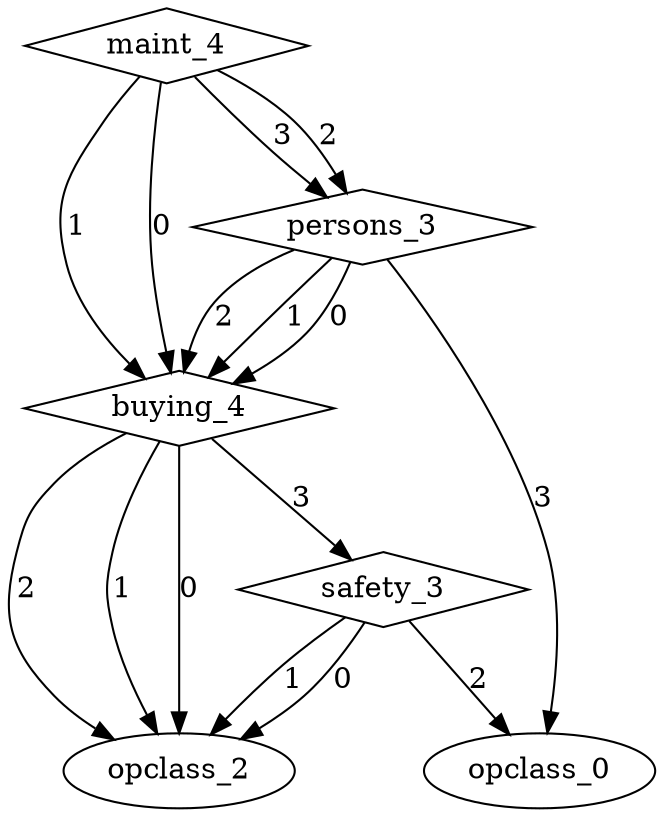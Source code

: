 digraph {
node [label=opclass_0,style=""] opclass_0
node [label=opclass_2,style=""] opclass_2
node [label=opclass_2,style=""] opclass_2
node [label=opclass_2,style=""] opclass_2
node [label=opclass_2,style=""] opclass_2
node [label=opclass_2,style=""] opclass_2
node [label=opclass_0,style=""] opclass_0
node [label=safety_3,shape="diamond",style=""] 3
node [label=buying_4,shape="diamond",style=""] 2
node [label=persons_3,shape="diamond",style=""] 1
node [label=maint_4,shape="diamond",style=""] 0

3 -> opclass_0 [label="2"]
3 -> opclass_2 [label="1"]
3 -> opclass_2 [label="0"]
2 -> 3 [label="3"]
2 -> opclass_2 [label="2"]
2 -> opclass_2 [label="1"]
2 -> opclass_2 [label="0"]
1 -> opclass_0 [label="3"]
1 -> 2 [label="2"]
1 -> 2 [label="1"]
1 -> 2 [label="0"]
0 -> 1 [label="3"]
0 -> 1 [label="2"]
0 -> 2 [label="1"]
0 -> 2 [label="0"]
}